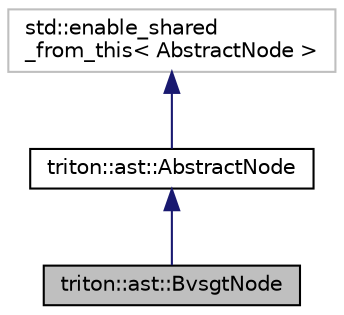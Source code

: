 digraph "triton::ast::BvsgtNode"
{
  edge [fontname="Helvetica",fontsize="10",labelfontname="Helvetica",labelfontsize="10"];
  node [fontname="Helvetica",fontsize="10",shape=record];
  Node0 [label="triton::ast::BvsgtNode",height=0.2,width=0.4,color="black", fillcolor="grey75", style="filled", fontcolor="black"];
  Node1 -> Node0 [dir="back",color="midnightblue",fontsize="10",style="solid",fontname="Helvetica"];
  Node1 [label="triton::ast::AbstractNode",height=0.2,width=0.4,color="black", fillcolor="white", style="filled",URL="$classtriton_1_1ast_1_1AbstractNode.html",tooltip="Abstract node. "];
  Node2 -> Node1 [dir="back",color="midnightblue",fontsize="10",style="solid",fontname="Helvetica"];
  Node2 [label="std::enable_shared\l_from_this\< AbstractNode \>",height=0.2,width=0.4,color="grey75", fillcolor="white", style="filled"];
}
